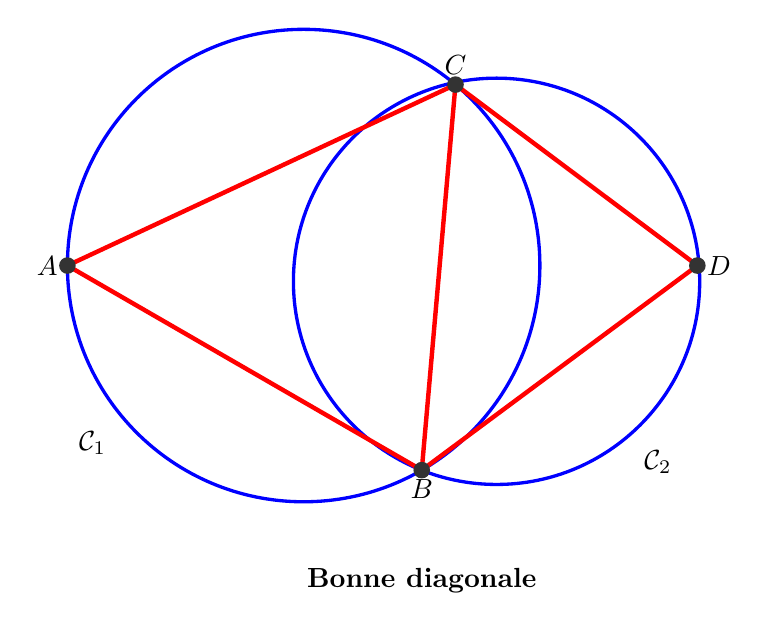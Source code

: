 ﻿\begin{tikzpicture}[scale=1]

\coordinate (O) at (0,0);
\coordinate (A) at (180:3);
\coordinate (B) at (-60:3);
\coordinate (C) at (50:3);
\coordinate (D) at (5,0);


\draw[blue, very thick] (0,0) circle (3);


% Second cercle à la main
\coordinate (O2) at (2.45,-0.2);
\def\r{2.58}
\draw[blue, very thick] (O2) circle (\r);


\draw[red, ultra thick] (A) -- (B) -- (D) -- (C) -- cycle;
\draw[red, ultra thick] (B) -- (C);

\node at (A) [left] {$A$};
\node at (B) [below] {$B$};
\node at (C) [above] {$C$};
\node at (D) [right] {$D$};

\foreach \P in {A,B,C,D} {
  \fill[black!80] (\P) circle (3pt);
}

\node at (220:3.5) {$\mathcal{C}_1$};
\node at (4.5,-2.5) {$\mathcal{C}_2$};
\node at (1.5,-4) {\bf Bonne diagonale};

\end{tikzpicture}